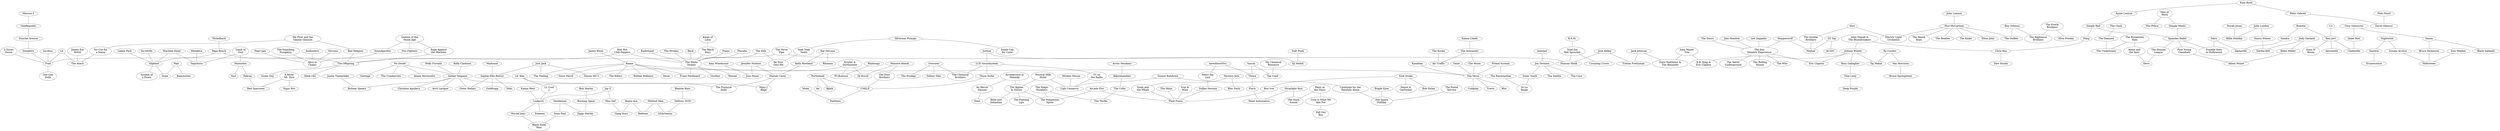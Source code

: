 strict graph "" {
	node [label="\N"];
	1000	 [fontsize=22,
		height=0.3611111111111111,
		label=Incubus,
		level=1,
		pos="-217.30,-13870.64",
		weight=1214650,
		width=1.0694444444444444];
	831	 [fontsize=22,
		height=0.3611111111111111,
		label=Fuel,
		level=1,
		pos="-1687.94,-11109.80",
		weight=373212,
		width=0.5972222222222222];
	1000 -- 831;
	1006	 [fontsize=22,
		height=0.3611111111111111,
		label=Interpol,
		level=5,
		pos="-2752.61,19178.07",
		weight=1087041,
		width=1.0138888888888888];
	1127	 [fontsize=22,
		height=0.3611111111111111,
		label="Joy Division",
		level=6,
		pos="-4414.80,18959.18",
		weight=764356,
		width=1.625];
	1006 -- 1127;
	1009	 [fontsize=22,
		height=0.3611111111111111,
		label="Iron &\nWine",
		level=4,
		pos="-26405.52,5430.67",
		weight=814278,
		width=1.7638888888888888];
	797	 [fontsize=22,
		height=0.3611111111111111,
		label="Fleet Foxes",
		level=5,
		pos="-27715.58,6251.80",
		weight=368486,
		width=1.5972222222222223];
	1009 -- 797;
	1011	 [fontsize=22,
		height=0.3611111111111111,
		label="Iron Maiden",
		level=3,
		pos="125508.96,109583.69",
		weight=836037,
		width=1.6111111111111112];
	949	 [fontsize=22,
		height=0.3611111111111111,
		label=Helloween,
		level=5,
		pos="123485.55,106554.15",
		weight=297463,
		width=1.4305555555555556];
	1011 -- 949;
	1018	 [fontsize=22,
		height=0.3611111111111111,
		label="Jack Johnson",
		level=7,
		pos="3916.43,-7881.23",
		weight=1099826,
		width=1.875];
	2362	 [fontsize=22,
		height=0.3611111111111111,
		label="Tristan Prettyman",
		level=5,
		pos="2843.25,-9650.86",
		weight=153970,
		width=2.4166666666666665];
	1018 -- 2362;
	549	 [fontsize=22,
		height=0.3611111111111111,
		label="Dave Matthews &\nTim Reynolds",
		level=7,
		pos="4404.64,-6568.25",
		weight=110409,
		width=4.513888888888889];
	1018 -- 549;
	1028	 [fontsize=22,
		height=0.3611111111111111,
		label="James Blunt",
		level=5,
		pos="-4939.77,2144.91",
		weight=873851,
		width=1.6805555555555556];
	1169	 [fontsize=22,
		height=0.3611111111111111,
		label=Keane,
		level=5,
		pos="-2724.52,1650.23",
		weight=1088831,
		width=0.8888888888888888];
	1028 -- 1169;
	1047	 [fontsize=22,
		height=0.3611111111111111,
		label="Jay-Z",
		level=7,
		pos="-11333.59,-18120.76",
		weight=638981,
		width=0.7638888888888888];
	1305	 [fontsize=22,
		height=0.3611111111111111,
		label=Ludacris,
		level=7,
		pos="-11405.37,-16340.01",
		weight=423907,
		width=1.1527777777777777];
	1047 -- 1305;
	1457	 [fontsize=22,
		height=0.3611111111111111,
		label="Mos Def",
		level=6,
		pos="-10481.42,-19780.80",
		weight=311431,
		width=1.1388888888888888];
	1047 -- 1457;
	1057	 [fontsize=22,
		height=0.3611111111111111,
		label="Jennifer Hudson",
		level=3,
		pos="-8202.15,-10145.21",
		weight=115919,
		width=2.2222222222222223];
	1125	 [fontsize=22,
		height=0.3611111111111111,
		label="Joss Stone",
		level=3,
		pos="-6435.57,-11486.02",
		weight=487412,
		width=1.5138888888888888];
	1057 -- 1125;
	1340	 [fontsize=22,
		height=0.3611111111111111,
		label="Mariah Carey",
		level=4,
		pos="-10967.78,-10083.40",
		weight=720333,
		width=1.8333333333333333];
	1057 -- 1340;
	107	 [fontsize=22,
		height=0.3611111111111111,
		label="Amy Winehouse",
		level=3,
		pos="-5760.17,-13110.05",
		weight=1006978,
		width=2.2222222222222223];
	107 -- 1125;
	1071	 [fontsize=22,
		height=0.3611111111111111,
		label="Jimi Hendrix",
		level=6,
		pos="13810.78,-9409.77",
		weight=1088057,
		width=1.6805555555555556];
	2166	 [fontsize=22,
		height=0.3611111111111111,
		label="The Jimi\nHendrix Experience",
		level=1,
		pos="12244.61,-7671.63",
		weight=495688,
		width=4.069444444444445];
	1071 -- 2166;
	1074	 [fontsize=22,
		height=0.3611111111111111,
		label="Jimmy Eat\nWorld",
		level=3,
		pos="2389.50,-6164.30",
		weight=936209,
		width=2.4722222222222223];
	2050	 [fontsize=22,
		height=0.3611111111111111,
		label="The Ataris",
		level=4,
		pos="2135.75,-4564.14",
		weight=402386,
		width=1.3888888888888888];
	1074 -- 2050;
	1089	 [fontsize=22,
		height=0.3611111111111111,
		label="John Mayall &\nThe Bluesbreakers",
		level=3,
		pos="10065.00,-1210.07",
		weight=118074,
		width=4.736111111111111];
	1104	 [fontsize=22,
		height=0.3611111111111111,
		label="Johnny Winter",
		level=3,
		pos="9031.02,-3070.75",
		weight=131056,
		width=1.9583333333333333];
	1089 -- 1104;
	455	 [fontsize=22,
		height=0.3611111111111111,
		label="Chris Rea",
		level=8,
		pos="12428.92,938.98",
		weight=230694,
		width=1.3611111111111112];
	1089 -- 455;
	1098	 [fontsize=22,
		height=0.3611111111111111,
		label="John Lennon",
		level=7,
		pos="9136.13,-18678.93",
		weight=850977,
		width=1.7638888888888888];
	1608	 [fontsize=22,
		height=0.3611111111111111,
		label="Paul McCartney",
		level=7,
		pos="10807.91,-17916.38",
		weight=490203,
		width=2.1805555555555554];
	1098 -- 1608;
	1102	 [fontsize=22,
		height=0.3611111111111111,
		label="John Mayer\nTrio",
		level=5,
		pos="5129.64,-4672.64",
		weight=101264,
		width=2.375];
	218	 [fontsize=22,
		height=0.3611111111111111,
		label="B.B. King &\nEric Clapton",
		level=3,
		pos="6690.09,-3519.07",
		weight=158894,
		width=3.486111111111111];
	1102 -- 218;
	1102 -- 549;
	1759	 [fontsize=22,
		height=0.3611111111111111,
		label="Rory Gallagher",
		level=8,
		pos="9887.39,-5669.66",
		weight=121587,
		width=2.0555555555555554];
	1104 -- 1759;
	2001	 [fontsize=22,
		height=0.3611111111111111,
		label="Taj Mahal",
		level=7,
		pos="7550.02,-5602.13",
		weight=110103,
		width=1.3472222222222223];
	1104 -- 2001;
	1104 -- 218;
	739	 [fontsize=22,
		height=0.3611111111111111,
		label="Eric Clapton",
		level=6,
		pos="11934.30,-4732.52",
		weight=989627,
		width=1.6666666666666667];
	1104 -- 739;
	1121	 [fontsize=22,
		height=0.3611111111111111,
		label="Josh Kelley",
		level=5,
		pos="2990.79,-10886.12",
		weight=144777,
		width=1.5694444444444444];
	1121 -- 2362;
	668	 [fontsize=22,
		height=0.3611111111111111,
		label="Duncan Sheik",
		level=8,
		pos="1814.62,-12642.28",
		weight=101168,
		width=1.9027777777777777];
	1121 -- 668;
	1905	 [fontsize=22,
		height=0.3611111111111111,
		label="Sonic Youth",
		level=6,
		pos="-4079.04,16734.01",
		weight=746676,
		width=1.6527777777777777];
	1127 -- 1905;
	2105	 [fontsize=22,
		height=0.3611111111111111,
		label="The Cure",
		level=6,
		pos="-6090.17,19407.44",
		weight=1344110,
		width=1.2777777777777777];
	1127 -- 2105;
	2247	 [fontsize=22,
		height=0.3611111111111111,
		label="The Smiths",
		level=6,
		pos="-4336.42,20685.23",
		weight=847939,
		width=1.5416666666666667];
	1127 -- 2247;
	1130	 [fontsize=22,
		height=0.3611111111111111,
		label="Judy Garland",
		level=6,
		pos="22544.31,-1042.14",
		weight=112930,
		width=1.8194444444444444];
	249	 [fontsize=22,
		height=0.3611111111111111,
		label="Bette Midler",
		level=4,
		pos="21555.85,321.70",
		weight=139097,
		width=1.625];
	1130 -- 249;
	677	 [fontsize=22,
		height=0.3611111111111111,
		label="Eartha Kitt",
		level=7,
		pos="23152.69,-2526.97",
		weight=130386,
		width=1.4305555555555556];
	1130 -- 677;
	1133	 [fontsize=22,
		height=0.3611111111111111,
		label="Julie London",
		level=5,
		pos="22894.18,-5914.48",
		weight=262229,
		width=1.7361111111111112];
	1492	 [fontsize=22,
		height=0.3611111111111111,
		label="Nancy Wilson",
		level=5,
		pos="23249.82,-4136.80",
		weight=148489,
		width=1.8611111111111112];
	1133 -- 1492;
	263	 [fontsize=22,
		height=0.3611111111111111,
		label="Billie Holiday",
		level=5,
		pos="22433.47,-7627.27",
		weight=521970,
		width=1.75];
	1133 -- 263;
	1140	 [fontsize=22,
		height=0.3611111111111111,
		label=Justice,
		level=7,
		pos="-13615.88,11382.21",
		weight=505719,
		width=0.9444444444444444];
	1237	 [fontsize=22,
		height=0.3611111111111111,
		label="LCD Soundsystem",
		level=1,
		pos="-12374.91,11378.37",
		weight=622881,
		width=2.5416666666666665];
	1140 -- 1237;
	632	 [fontsize=22,
		height=0.3611111111111111,
		label="DJ Mehdi",
		level=7,
		pos="-14172.45,13492.82",
		weight=114930,
		width=1.2916666666666667];
	1140 -- 632;
	1143	 [fontsize=22,
		height=0.3611111111111111,
		label="Justin Timberlake",
		level=1,
		pos="-16744.07,-4021.63",
		weight=972050,
		width=2.388888888888889];
	358	 [fontsize=22,
		height=0.3611111111111111,
		label="Britney Spears",
		level=5,
		pos="-15207.33,-4441.29",
		weight=1022718,
		width=2.0];
	1143 -- 358;
	1144	 [fontsize=22,
		height=0.3611111111111111,
		label="Just Jack",
		level=6,
		pos="-7409.31,-839.60",
		weight=182697,
		width=1.2777777777777777];
	1907	 [fontsize=22,
		height=0.3611111111111111,
		label="Sophie Ellis-Bextor",
		level=5,
		pos="-10717.58,-809.05",
		weight=310619,
		width=2.5833333333333335];
	1144 -- 1907;
	1948	 [fontsize=22,
		height=0.3611111111111111,
		label="Stereo MC's",
		level=6,
		pos="-8245.48,1062.17",
		weight=181042,
		width=1.6666666666666667];
	1144 -- 1948;
	2132	 [fontsize=22,
		height=0.3611111111111111,
		label="The Feeling",
		level=3,
		pos="-2516.40,-2269.57",
		weight=291405,
		width=1.6111111111111112];
	1144 -- 2132;
	1146	 [fontsize=22,
		height=0.3611111111111111,
		label="Kaiser Chiefs",
		level=5,
		pos="-1092.25,12370.30",
		weight=1069671,
		width=1.8194444444444444];
	2052	 [fontsize=22,
		height=0.3611111111111111,
		label="The Automatic",
		level=3,
		pos="73.56,11543.39",
		weight=247640,
		width=1.9722222222222223];
	1146 -- 2052;
	1151	 [fontsize=22,
		height=0.3611111111111111,
		label="Kanye West",
		level=3,
		pos="-12434.45,-14143.95",
		weight=1023445,
		width=1.6527777777777777];
	1151 -- 1305;
	1153	 [fontsize=22,
		height=0.3611111111111111,
		label=Kasabian,
		level=5,
		pos="-4743.03,5656.47",
		weight=813145,
		width=1.2777777777777777];
	2281	 [fontsize=22,
		height=0.3611111111111111,
		label="The Verve",
		level=7,
		pos="-2115.06,6916.31",
		weight=923596,
		width=1.4027777777777777];
	1153 -- 2281;
	1157	 [fontsize=22,
		height=0.3611111111111111,
		label="Kat DeLuna",
		level=5,
		pos="-15555.42,-10717.01",
		weight=121602,
		width=1.6111111111111112];
	1175	 [fontsize=22,
		height=0.3611111111111111,
		label="Kelly Rowland",
		level=4,
		pos="-13658.25,-10614.46",
		weight=244804,
		width=1.9305555555555556];
	1157 -- 1175;
	1730	 [fontsize=22,
		height=0.3611111111111111,
		label=Rihanna,
		level=7,
		pos="-16798.84,-10445.01",
		weight=990964,
		width=1.1388888888888888];
	1157 -- 1730;
	1158	 [fontsize=22,
		height=0.3611111111111111,
		label="Kate Bush",
		level=3,
		pos="16106.88,-1688.69",
		weight=491069,
		width=1.4166666666666667];
	132	 [fontsize=22,
		height=0.3611111111111111,
		label="Annie Lennox",
		level=3,
		pos="16058.77,521.20",
		weight=363635,
		width=1.875];
	1158 -- 132;
	1630	 [fontsize=22,
		height=0.3611111111111111,
		label="Peter Gabriel",
		level=5,
		pos="16730.06,-3282.95",
		weight=552607,
		width=1.8055555555555556];
	1158 -- 1630;
	1474	 [fontsize=22,
		height=0.3611111111111111,
		label=Muse,
		level=2,
		pos="-3662.73,3579.56",
		weight=1629255,
		width=0.75];
	1169 -- 1474;
	1737	 [fontsize=22,
		height=0.3611111111111111,
		label="Robbie Williams",
		level=4,
		pos="-5079.36,248.83",
		weight=862188,
		width=2.1944444444444446];
	1169 -- 1737;
	1891	 [fontsize=22,
		height=0.3611111111111111,
		label="Snow Patrol",
		level=3,
		pos="-4088.29,69.68",
		weight=1324962,
		width=1.6527777777777777];
	1169 -- 1891;
	1169 -- 2132;
	2169	 [fontsize=22,
		height=0.3611111111111111,
		label="The Killers",
		level=5,
		pos="-4841.50,2971.11",
		weight=1820368,
		width=1.4444444444444444];
	1169 -- 2169;
	1169 -- 2281;
	821	 [fontsize=22,
		height=0.3611111111111111,
		label="Franz Ferdinand",
		level=5,
		pos="-460.28,2228.92",
		weight=1483084,
		width=2.236111111111111];
	1169 -- 821;
	1173	 [fontsize=22,
		height=0.3611111111111111,
		label="Kelly Clarkson",
		level=5,
		pos="-14732.61,-6152.35",
		weight=841862,
		width=1.9583333333333333];
	164	 [fontsize=22,
		height=0.3611111111111111,
		label="Ashlee Simpson",
		level=4,
		pos="-12443.65,-4982.87",
		weight=469115,
		width=2.2083333333333335];
	1173 -- 164;
	1175 -- 1340;
	1194	 [fontsize=22,
		height=0.3611111111111111,
		label="Kings of\nLeon",
		level=3,
		pos="565.70,-277.36",
		weight=948535,
		width=2.0416666666666665];
	2068	 [fontsize=22,
		height=0.3611111111111111,
		label="The Black\nKeys",
		level=7,
		pos="1303.25,997.33",
		weight=312496,
		width=2.2916666666666665];
	1194 -- 2068;
	1201	 [fontsize=22,
		height=0.3611111111111111,
		label="Ko\:042fn",
		level=3,
		pos="9634.29,13495.98",
		weight=918247,
		width=1.3055555555555556];
	1878	 [fontsize=22,
		height=0.3611111111111111,
		label=Slipknot,
		level=6,
		pos="8066.17,13651.04",
		weight=739871,
		width=1.0833333333333333];
	1201 -- 1878;
	1208	 [fontsize=22,
		height=0.3611111111111111,
		label="Kruder &\nDorfmeister",
		level=7,
		pos="-9401.94,2957.77",
		weight=357924,
		width=3.0416666666666665];
	1208 -- 1948;
	631	 [fontsize=22,
		height=0.3611111111111111,
		label="DJ Krush",
		level=5,
		pos="-10963.93,4137.58",
		weight=297590,
		width=1.25];
	1208 -- 631;
	774	 [fontsize=22,
		height=0.3611111111111111,
		label="FC/Kahuna",
		level=3,
		pos="-8254.92,4183.72",
		weight=113815,
		width=1.5416666666666667];
	1208 -- 774;
	1226	 [fontsize=22,
		height=0.3611111111111111,
		label="Lamb of\nGod",
		level=4,
		pos="3788.13,19330.54",
		weight=310308,
		width=1.9305555555555556];
	1361	 [fontsize=22,
		height=0.3611111111111111,
		label=Mastodon,
		level=7,
		pos="4519.05,21104.43",
		weight=241190,
		width=1.3472222222222223];
	1226 -- 1361;
	1826	 [fontsize=22,
		height=0.3611111111111111,
		label=Sepultura,
		level=5,
		pos="3877.87,17208.69",
		weight=376107,
		width=1.3055555555555556];
	1226 -- 1826;
	2088	 [fontsize=22,
		height=0.3611111111111111,
		label="The Chemical\nBrothers",
		level=5,
		pos="-11400.55,13740.62",
		weight=1033623,
		width=3.2916666666666665];
	1237 -- 2088;
	2309	 [fontsize=22,
		height=0.3611111111111111,
		label="Thom Yorke",
		level=5,
		pos="-10870.31,9654.26",
		weight=371639,
		width=1.6666666666666667];
	1237 -- 2309;
	2369	 [fontsize=22,
		height=0.3611111111111111,
		label="TV on\nthe Radio",
		level=1,
		pos="-15223.73,8617.93",
		weight=590113,
		width=2.375];
	1237 -- 2369;
	1241	 [fontsize=22,
		height=0.3611111111111111,
		label="Led Zeppelin",
		level=3,
		pos="11443.12,-11040.38",
		weight=1267330,
		width=1.7638888888888888];
	1241 -- 2166;
	1259	 [fontsize=22,
		height=0.3611111111111111,
		label="Lil' Kim",
		level=8,
		pos="-9368.75,-13319.86",
		weight=127069,
		width=0.9722222222222222];
	1281	 [fontsize=22,
		height=0.3611111111111111,
		label="LL Cool\nJ",
		level=7,
		pos="-10113.09,-14612.25",
		weight=229660,
		width=1.4583333333333333];
	1259 -- 1281;
	1357	 [fontsize=22,
		height=0.3611111111111111,
		label="Mary J.\nBlige",
		level=2,
		pos="-9916.26,-11941.79",
		weight=397642,
		width=1.9305555555555556];
	1259 -- 1357;
	1266	 [fontsize=22,
		height=0.3611111111111111,
		label="Linkin Park",
		level=2,
		pos="8806.71,12334.38",
		weight=1361417,
		width=1.5138888888888888];
	1266 -- 1878;
	1274	 [fontsize=22,
		height=0.3611111111111111,
		label=Lit,
		level=2,
		pos="282.70,-7322.67",
		weight=192681,
		width=0.3194444444444444];
	1274 -- 2050;
	1274 -- 831;
	1281 -- 1305;
	2464	 [fontsize=22,
		height=0.3611111111111111,
		label="Wyclef Jean",
		level=3,
		pos="-14053.78,-15825.59",
		weight=255232,
		width=1.6666666666666667];
	1305 -- 2464;
	721	 [fontsize=22,
		height=0.3611111111111111,
		label=Eminem,
		level=2,
		pos="-9967.26,-16470.88",
		weight=956558,
		width=1.125];
	1305 -- 721;
	1315	 [fontsize=22,
		height=0.3611111111111111,
		label="Machine Head",
		level=5,
		pos="5571.41,15560.39",
		weight=314244,
		width=1.9722222222222223];
	1315 -- 1826;
	1315 -- 1878;
	1858	 [fontsize=22,
		height=0.3611111111111111,
		label="Simply Red",
		level=5,
		pos="15904.27,2572.59",
		weight=330517,
		width=1.5555555555555556];
	132 -- 1858;
	1322	 [fontsize=22,
		height=0.3611111111111111,
		label=Madonna,
		level=3,
		pos="-12807.30,640.91",
		weight=1223315,
		width=1.2777777777777777];
	1322 -- 1907;
	1340 -- 1357;
	2221	 [fontsize=22,
		height=0.3611111111111111,
		label="The Pussycat\nDolls",
		level=5,
		pos="-11665.00,-8161.29",
		weight=538598,
		width=2.7916666666666665];
	1340 -- 2221;
	1349	 [fontsize=22,
		height=0.3611111111111111,
		label="Maroon 5",
		level=8,
		pos="874.26,-18515.16",
		weight=1083002,
		width=1.2916666666666667];
	1567	 [fontsize=22,
		height=0.3611111111111111,
		label=OneRepublic,
		level=6,
		pos="-350.96,-18195.90",
		weight=293660,
		width=1.7638888888888888];
	1349 -- 1567;
	1359	 [fontsize=22,
		height=0.3611111111111111,
		label="Massive Attack",
		level=3,
		pos="-11172.02,5867.03",
		weight=1156891,
		width=2.0555555555555554];
	2123	 [fontsize=22,
		height=0.3611111111111111,
		label="The Dust\nBrothers",
		level=5,
		pos="-9901.84,7411.39",
		weight=141869,
		width=2.6527777777777777];
	1359 -- 2123;
	1359 -- 631;
	1360	 [fontsize=22,
		height=0.3611111111111111,
		label="Masta Ace",
		level=8,
		pos="-7736.55,-20978.28",
		weight=112153,
		width=1.4444444444444444];
	1709	 [fontsize=22,
		height=0.3611111111111111,
		label=Redman,
		level=7,
		pos="-5410.15,-20597.08",
		weight=131327,
		width=1.1527777777777777];
	1360 -- 1709;
	850	 [fontsize=22,
		height=0.3611111111111111,
		label="Gang Starr",
		level=5,
		pos="-8800.42,-20809.01",
		weight=267576,
		width=1.5];
	1360 -- 850;
	1621	 [fontsize=22,
		height=0.3611111111111111,
		label=Pelican,
		level=8,
		pos="6344.44,21418.87",
		weight=109132,
		width=1.0];
	1361 -- 1621;
	2344	 [fontsize=22,
		height=0.3611111111111111,
		label=Tool,
		level=5,
		pos="3316.28,22076.73",
		weight=814482,
		width=0.5972222222222222];
	1361 -- 2344;
	1383	 [fontsize=22,
		height=0.3611111111111111,
		label="Me First and the\nGimme Gimmes",
		level=6,
		pos="7175.00,-198.91",
		weight=228395,
		width=4.666666666666667];
	1545	 [fontsize=22,
		height=0.3611111111111111,
		label="No Use for\na Name",
		level=4,
		pos="5120.46,-2229.72",
		weight=207931,
		width=2.7916666666666665];
	1383 -- 1545;
	204	 [fontsize=22,
		height=0.3611111111111111,
		label="Bad Religion",
		level=3,
		pos="7986.96,1895.67",
		weight=499017,
		width=1.7361111111111112];
	1383 -- 204;
	1389	 [fontsize=22,
		height=0.3611111111111111,
		label="Men at\nWork",
		level=7,
		pos="12297.01,5312.86",
		weight=251687,
		width=1.9027777777777777];
	1856	 [fontsize=22,
		height=0.3611111111111111,
		label="Simple Minds",
		level=2,
		pos="13831.67,5023.14",
		weight=378332,
		width=1.8333333333333333];
	1389 -- 1856;
	2212	 [fontsize=22,
		height=0.3611111111111111,
		label="The Police",
		level=7,
		pos="11318.36,6080.70",
		weight=957227,
		width=1.4444444444444444];
	1389 -- 2212;
	1396	 [fontsize=22,
		height=0.3611111111111111,
		label=Metallica,
		level=3,
		pos="2196.49,17246.22",
		weight=1334527,
		width=1.2083333333333333];
	1396 -- 1826;
	1398	 [fontsize=22,
		height=0.3611111111111111,
		label="Method Man",
		level=7,
		pos="-4411.83,-21301.00",
		weight=193357,
		width=1.6944444444444444];
	1398 -- 1709;
	923	 [fontsize=22,
		height=0.3611111111111111,
		label="GZA/Genius",
		level=7,
		pos="-2859.56,-22590.66",
		weight=139601,
		width=1.6805555555555556];
	1398 -- 923;
	1402	 [fontsize=22,
		height=0.3611111111111111,
		label=mewithoutYou,
		level=6,
		pos="-27821.64,-22.83",
		weight=132963,
		width=1.9305555555555556];
	1619	 [fontsize=22,
		height=0.3611111111111111,
		label="Pedro the\nLion",
		level=8,
		pos="-28737.45,1619.22",
		weight=240022,
		width=2.1527777777777777];
	1402 -- 1619;
	2314	 [fontsize=22,
		height=0.3611111111111111,
		label=Thrice,
		level=4,
		pos="-26630.99,-2003.28",
		weight=387528,
		width=0.8472222222222222];
	1402 -- 2314;
	1440	 [fontsize=22,
		height=0.3611111111111111,
		label=Moby,
		level=3,
		pos="-6023.94,10301.63",
		weight=1277865,
		width=0.75];
	767	 [fontsize=22,
		height=0.3611111111111111,
		label=Faithless,
		level=5,
		pos="-7127.86,9537.60",
		weight=732138,
		width=1.2222222222222223];
	1440 -- 767;
	1443	 [fontsize=22,
		height=0.3611111111111111,
		label="Modest Mouse",
		level=5,
		pos="-19112.15,10130.18",
		weight=1082498,
		width=2.0];
	2377	 [fontsize=22,
		height=0.3611111111111111,
		label="Ugly Casanova",
		level=7,
		pos="-16453.02,9158.14",
		weight=124169,
		width=2.0694444444444446];
	1443 -- 2377;
	1457 -- 850;
	148	 [fontsize=22,
		height=0.3611111111111111,
		label="Arcade Fire",
		level=5,
		pos="-24975.21,6588.80",
		weight=483352,
		width=1.5833333333333333];
	2213	 [fontsize=22,
		height=0.3611111111111111,
		label="The Polyphonic\nSpree",
		level=5,
		pos="-22709.81,5044.62",
		weight=223443,
		width=3.1805555555555554];
	148 -- 2213;
	148 -- 797;
	1484	 [fontsize=22,
		height=0.3611111111111111,
		label="My Chemical\nRomance",
		level=2,
		pos="-20613.12,-5246.79",
		weight=928094,
		width=3.3333333333333335];
	2277	 [fontsize=22,
		height=0.3611111111111111,
		label="The Used",
		level=2,
		pos="-22325.35,-3902.75",
		weight=533923,
		width=1.3194444444444444];
	1484 -- 2277;
	1488	 [fontsize=22,
		height=0.3611111111111111,
		label="Mystery Jets",
		level=3,
		pos="-31985.19,8774.00",
		weight=224026,
		width=1.7083333333333333];
	1537	 [fontsize=22,
		height=0.3611111111111111,
		label="Noah and\nthe Whale",
		level=6,
		pos="-30446.27,7754.12",
		weight=108674,
		width=2.9583333333333335];
	1488 -- 1537;
	293	 [fontsize=22,
		height=0.3611111111111111,
		label="Bloc Party",
		level=5,
		pos="-33252.80,9705.21",
		weight=1280409,
		width=1.3888888888888888];
	1488 -- 293;
	1492 -- 677;
	150	 [fontsize=22,
		height=0.3611111111111111,
		label="Architecture in\nHelsinki",
		level=5,
		pos="-21158.30,7622.41",
		weight=512380,
		width=3.2777777777777777];
	186	 [fontsize=22,
		height=0.3611111111111111,
		label="Au Revoir\nSimone",
		level=5,
		pos="-22013.83,9426.31",
		weight=192139,
		width=2.638888888888889];
	150 -- 186;
	2048	 [fontsize=22,
		height=0.3611111111111111,
		label="The Apples\nin Stereo",
		level=5,
		pos="-19683.81,5594.30",
		weight=225617,
		width=3.0277777777777777];
	150 -- 2048;
	1508	 [fontsize=22,
		height=0.3611111111111111,
		label="Nelly Furtado",
		level=3,
		pos="-13575.33,-3310.69",
		weight=1092709,
		width=1.8194444444444444];
	1508 -- 164;
	1512	 [fontsize=22,
		height=0.3611111111111111,
		label="Neutral Milk\nHotel",
		level=5,
		pos="-17940.23,7438.35",
		weight=548340,
		width=2.5833333333333335];
	1512 -- 2048;
	1512 -- 2377;
	152	 [fontsize=22,
		height=0.3611111111111111,
		label="Arctic Monkeys",
		level=3,
		pos="-18369.92,-1664.83",
		weight=1120718,
		width=2.0694444444444446];
	197	 [fontsize=22,
		height=0.3611111111111111,
		label=Babyshambles,
		level=5,
		pos="-18960.23,-412.86",
		weight=499914,
		width=2.0];
	152 -- 197;
	1523	 [fontsize=22,
		height=0.3611111111111111,
		label="Nick Drake",
		level=4,
		pos="-26561.41,11611.83",
		weight=657487,
		width=1.5];
	1855	 [fontsize=22,
		height=0.3611111111111111,
		label="Simon &\nGarfunkel",
		level=7,
		pos="-25180.99,12223.24",
		weight=945402,
		width=2.736111111111111];
	1523 -- 1855;
	312	 [fontsize=22,
		height=0.3611111111111111,
		label="Bob Dylan",
		level=7,
		pos="-26863.71,13074.42",
		weight=1228317,
		width=1.4166666666666667];
	1523 -- 312;
	320	 [fontsize=22,
		height=0.3611111111111111,
		label="Bon Iver",
		level=4,
		pos="-27385.22,9255.05",
		weight=202669,
		width=1.1388888888888888];
	1523 -- 320;
	1524	 [fontsize=22,
		height=0.3611111111111111,
		label=Nickelback,
		level=2,
		pos="9585.07,9649.78",
		weight=968277,
		width=1.4722222222222223];
	1591	 [fontsize=22,
		height=0.3611111111111111,
		label="Papa Roach",
		level=2,
		pos="7711.26,10420.42",
		weight=780535,
		width=1.6805555555555556];
	1524 -- 1591;
	1529	 [fontsize=22,
		height=0.3611111111111111,
		label=Nightwish,
		level=3,
		pos="104686.26,92236.24",
		weight=674973,
		width=1.3194444444444444];
	1902	 [fontsize=22,
		height=0.3611111111111111,
		label="Sonata Arctica",
		level=5,
		pos="114374.30,99678.01",
		weight=349647,
		width=1.9861111111111112];
	1529 -- 1902;
	2465	 [fontsize=22,
		height=0.3611111111111111,
		label=Xandria,
		level=3,
		pos="90657.68,81337.80",
		weight=146459,
		width=1.0555555555555556];
	1529 -- 2465;
	1535	 [fontsize=22,
		height=0.3611111111111111,
		label=Nirvana,
		level=4,
		pos="-2131.42,-6431.61",
		weight=1686815,
		width=1.0555555555555556];
	74	 [fontsize=22,
		height=0.3611111111111111,
		label="Alice in\nChains",
		level=4,
		pos="-2064.52,-4184.47",
		weight=629040,
		width=2.1944444444444446];
	1535 -- 74;
	1537 -- 797;
	1538	 [fontsize=22,
		height=0.3611111111111111,
		label="No Doubt",
		level=2,
		pos="-8775.52,-5223.23",
		weight=910959,
		width=1.2916666666666667];
	1538 -- 164;
	2101	 [fontsize=22,
		height=0.3611111111111111,
		label="The Cranberries",
		level=1,
		pos="-7717.69,-7226.54",
		weight=1000991,
		width=2.2083333333333335];
	1538 -- 2101;
	58	 [fontsize=22,
		height=0.3611111111111111,
		label="Alanis Morissette",
		level=2,
		pos="-7201.24,-3767.58",
		weight=881375,
		width=2.3333333333333335];
	1538 -- 58;
	851	 [fontsize=22,
		height=0.3611111111111111,
		label=Garbage,
		level=3,
		pos="-6760.50,-5640.78",
		weight=824282,
		width=1.1944444444444444];
	1538 -- 851;
	1541	 [fontsize=22,
		height=0.3611111111111111,
		label="Norah Jones",
		level=7,
		pos="21851.31,-8781.36",
		weight=904642,
		width=1.7361111111111112];
	1541 -- 263;
	1545 -- 2050;
	1551	 [fontsize=22,
		height=0.3611111111111111,
		label=Oasis,
		level=5,
		pos="-3784.85,5620.58",
		weight=1593442,
		width=0.7777777777777778];
	1551 -- 2281;
	1983	 [fontsize=22,
		height=0.3611111111111111,
		label="Sunrise Avenue",
		level=8,
		pos="-1916.55,-17291.37",
		weight=181985,
		width=2.1527777777777777];
	1567 -- 1983;
	1578	 [fontsize=22,
		height=0.3611111111111111,
		label=Overseer,
		level=5,
		pos="-10888.69,16010.27",
		weight=145569,
		width=1.25];
	1578 -- 2088;
	2219	 [fontsize=22,
		height=0.3611111111111111,
		label="The Prodigy",
		level=5,
		pos="-9522.85,16814.57",
		weight=929174,
		width=1.6527777777777777];
	1578 -- 2219;
	771	 [fontsize=22,
		height=0.3611111111111111,
		label="Fatboy Slim",
		level=5,
		pos="-11583.34,17490.73",
		weight=864764,
		width=1.6111111111111112];
	1578 -- 771;
	1580	 [fontsize=22,
		height=0.3611111111111111,
		label="Ozzy Osbourne",
		level=3,
		pos="110867.51,91027.49",
		weight=616696,
		width=2.125];
	1683	 [fontsize=22,
		height=0.3611111111111111,
		label="Quiet Riot",
		level=3,
		pos="87977.77,70582.52",
		weight=134496,
		width=1.3611111111111112];
	1580 -- 1683;
	1801	 [fontsize=22,
		height=0.3611111111111111,
		label=Saxon,
		level=3,
		pos="128394.77,107029.16",
		weight=173883,
		width=0.8611111111111112];
	1580 -- 1801;
	1584	 [fontsize=22,
		height=0.3611111111111111,
		label=Pain,
		level=8,
		pos="11676.68,15908.56",
		weight=155990,
		width=0.6111111111111112];
	1691	 [fontsize=22,
		height=0.3611111111111111,
		label=Rammstein,
		level=8,
		pos="12906.76,15965.36",
		weight=877473,
		width=1.5416666666666667];
	1584 -- 1691;
	651	 [fontsize=22,
		height=0.3611111111111111,
		label=Dope,
		level=3,
		pos="10049.23,15428.71",
		weight=242776,
		width=0.7361111111111112];
	1584 -- 651;
	1588	 [fontsize=22,
		height=0.3611111111111111,
		label="Panic at\nthe Disco",
		level=4,
		pos="-22085.43,-10358.35",
		weight=253447,
		width=2.638888888888889];
	2161	 [fontsize=22,
		height=0.3611111111111111,
		label="The Hush\nSound",
		level=6,
		pos="-23476.12,-9115.72",
		weight=139773,
		width=2.4583333333333335];
	1588 -- 2161;
	521	 [fontsize=22,
		height=0.3611111111111111,
		label="Cute Is What We\nAim For",
		level=4,
		pos="-21118.23,-12204.83",
		weight=202105,
		width=3.638888888888889];
	1588 -- 521;
	1591 -- 1878;
	2201	 [fontsize=22,
		height=0.3611111111111111,
		label="The Offspring",
		level=3,
		pos="6740.60,5106.67",
		weight=1081707,
		width=1.8472222222222223];
	1591 -- 2201;
	2057	 [fontsize=22,
		height=0.3611111111111111,
		label="The Beach\nBoys",
		level=7,
		pos="11661.90,-16333.09",
		weight=902412,
		width=2.4166666666666665];
	1608 -- 2057;
	2058	 [fontsize=22,
		height=0.3611111111111111,
		label="The Beatles",
		level=8,
		pos="10255.05,-16411.45",
		weight=1711020,
		width=1.625];
	1608 -- 2058;
	2155	 [fontsize=22,
		height=0.3611111111111111,
		label="The Hollies",
		level=7,
		pos="9601.33,-20607.66",
		weight=298630,
		width=1.5277777777777777];
	1608 -- 2155;
	2171	 [fontsize=22,
		height=0.3611111111111111,
		label="The Kinks",
		level=7,
		pos="9137.07,-17262.29",
		weight=815953,
		width=1.3611111111111112];
	1608 -- 2171;
	697	 [fontsize=22,
		height=0.3611111111111111,
		label="Electric Light\nOrchestra",
		level=6,
		pos="13573.66,-16949.40",
		weight=517725,
		width=3.3472222222222223];
	1608 -- 697;
	710	 [fontsize=22,
		height=0.3611111111111111,
		label="Elton John",
		level=6,
		pos="12718.92,-19764.83",
		weight=946440,
		width=1.4444444444444444];
	1608 -- 710;
	1618	 [fontsize=22,
		height=0.3611111111111111,
		label="Pearl Jam",
		level=4,
		pos="-3546.39,-5531.18",
		weight=1059832,
		width=1.375];
	1618 -- 74;
	1976	 [fontsize=22,
		height=0.3611111111111111,
		label="Sufjan Stevens",
		level=5,
		pos="-29208.00,3568.45",
		weight=772295,
		width=2.0555555555555554];
	1619 -- 1976;
	1711	 [fontsize=22,
		height=0.3611111111111111,
		label="Red Sparowes",
		level=2,
		pos="7932.50,21303.18",
		weight=125058,
		width=2.0];
	1621 -- 1711;
	555	 [fontsize=22,
		height=0.3611111111111111,
		label="David Gilmour",
		level=8,
		pos="17527.56,-4496.41",
		weight=223557,
		width=1.9305555555555556];
	1630 -- 555;
	191	 [fontsize=22,
		height=0.3611111111111111,
		label="Avril Lavigne",
		level=4,
		pos="-10509.84,-6507.55",
		weight=1025037,
		width=1.75];
	164 -- 191;
	164 -- 2221;
	164 -- 358;
	456	 [fontsize=22,
		height=0.3611111111111111,
		label="Christina Aguilera",
		level=5,
		pos="-13630.43,-7296.00",
		weight=947487,
		width=2.4166666666666665];
	164 -- 456;
	921	 [fontsize=22,
		height=0.3611111111111111,
		label="Gwen Stefani",
		level=5,
		pos="-11227.70,-2936.52",
		weight=827112,
		width=1.8333333333333333];
	164 -- 921;
	1643	 [fontsize=22,
		height=0.3611111111111111,
		label="Pink Floyd",
		level=8,
		pos="18265.04,-5492.62",
		weight=1362391,
		width=1.4305555555555556];
	1643 -- 555;
	1646	 [fontsize=22,
		height=0.3611111111111111,
		label=Pixies,
		level=5,
		pos="2378.97,2193.38",
		weight=962774,
		width=0.8194444444444444];
	2291	 [fontsize=22,
		height=0.3611111111111111,
		label="The White\nStripes",
		level=6,
		pos="1871.31,3760.01",
		weight=1242635,
		width=2.5972222222222223];
	1646 -- 2291;
	1648	 [fontsize=22,
		height=0.3611111111111111,
		label=Placebo,
		level=2,
		pos="-197.66,3463.68",
		weight=1310676,
		width=1.1111111111111112];
	1648 -- 2291;
	1657	 [fontsize=22,
		height=0.3611111111111111,
		label=Portishead,
		level=3,
		pos="-8030.95,12017.22",
		weight=1005250,
		width=1.4583333333333333];
	2386	 [fontsize=22,
		height=0.3611111111111111,
		label=UNKLE,
		level=5,
		pos="-9013.12,9549.10",
		weight=490687,
		width=1.0138888888888888];
	1657 -- 2386;
	273	 [fontsize=22,
		height=0.3611111111111111,
		label=Björk,
		level=6,
		pos="-8256.24,13518.84",
		weight=1069174,
		width=0.6944444444444444];
	1657 -- 273;
	53	 [fontsize=22,
		height=0.3611111111111111,
		label=Air,
		level=3,
		pos="-6564.61,13230.48",
		weight=1134369,
		width=0.375];
	1657 -- 53;
	1662	 [fontsize=22,
		height=0.3611111111111111,
		label="Primal Scream",
		level=7,
		pos="-2804.90,10469.77",
		weight=428628,
		width=2.0];
	2230	 [fontsize=22,
		height=0.3611111111111111,
		label="The Raveonettes",
		level=7,
		pos="-3547.82,12643.61",
		weight=225545,
		width=2.3333333333333335];
	1662 -- 2230;
	1662 -- 2281;
	168	 [fontsize=22,
		height=0.3611111111111111,
		label="A Silver\nMt. Zion",
		level=2,
		pos="10431.34,20436.71",
		weight=182872,
		width=2.4166666666666665];
	168 -- 1711;
	1849	 [fontsize=22,
		height=0.3611111111111111,
		label="Sigur Rós",
		level=5,
		pos="11853.51,20269.41",
		weight=941380,
		width=1.3472222222222223];
	168 -- 1849;
	1681	 [fontsize=22,
		height=0.3611111111111111,
		label="Queens of the\nStone Age",
		level=8,
		pos="3141.35,-305.72",
		weight=999056,
		width=3.5972222222222223];
	1689	 [fontsize=22,
		height=0.3611111111111111,
		label="Rage Against\nthe Machine",
		level=5,
		pos="5387.93,1922.80",
		weight=1145249,
		width=3.75];
	1681 -- 1689;
	1914	 [fontsize=22,
		height=0.3611111111111111,
		label=Soundgarden,
		level=4,
		pos="1632.52,-2088.98",
		weight=650323,
		width=1.8333333333333333];
	1681 -- 1914;
	808	 [fontsize=22,
		height=0.3611111111111111,
		label="Foo Fighters",
		level=2,
		pos="5789.29,-237.97",
		weight=1524991,
		width=1.7083333333333333];
	1681 -- 808;
	463	 [fontsize=22,
		height=0.3611111111111111,
		label=Cinderella,
		level=7,
		pos="77350.40,61182.70",
		weight=154819,
		width=1.375];
	1683 -- 463;
	1686	 [fontsize=22,
		height=0.3611111111111111,
		label=Radiohead,
		level=1,
		pos="2004.17,6536.15",
		weight=2082607,
		width=1.4722222222222223];
	1686 -- 2291;
	1689 -- 2201;
	17	 [fontsize=22,
		height=0.3611111111111111,
		label="3 Doors\nDown",
		level=1,
		pos="-1818.94,-14204.25",
		weight=949527,
		width=2.111111111111111];
	17 -- 831;
	1705	 [fontsize=22,
		height=0.3611111111111111,
		label=Röyksopp,
		level=3,
		pos="-7455.97,5391.38",
		weight=846313,
		width=1.3611111111111112];
	1705 -- 774;
	1707	 [fontsize=22,
		height=0.3611111111111111,
		label="Red Hot\nChili Peppers",
		level=6,
		pos="4792.68,5305.65",
		weight=1850896,
		width=3.1944444444444446];
	1707 -- 2201;
	1707 -- 2291;
	1716	 [fontsize=22,
		height=0.3611111111111111,
		label="R.E.M.",
		level=1,
		pos="5753.21,-14193.49",
		weight=1314084,
		width=0.9305555555555556];
	2331	 [fontsize=22,
		height=0.3611111111111111,
		label="Toad the\nWet Sprocket",
		level=1,
		pos="3206.94,-14048.48",
		weight=155873,
		width=3.2916666666666665];
	1716 -- 2331;
	2302	 [fontsize=22,
		height=0.3611111111111111,
		label="Thin Lizzy",
		level=7,
		pos="9073.75,-6220.08",
		weight=356257,
		width=1.375];
	1759 -- 2302;
	1763	 [fontsize=22,
		height=0.3611111111111111,
		label=Roxette,
		level=2,
		pos="51890.83,37152.19",
		weight=461144,
		width=1.0555555555555556];
	1787	 [fontsize=22,
		height=0.3611111111111111,
		label=Sandra,
		level=4,
		pos="42280.68,28100.16",
		weight=120151,
		width=0.9861111111111112];
	1763 -- 1787;
	321	 [fontsize=22,
		height=0.3611111111111111,
		label="Bon Jovi",
		level=3,
		pos="67130.32,51319.42",
		weight=858344,
		width=1.1666666666666667];
	1763 -- 321;
	1766	 [fontsize=22,
		height=0.3611111111111111,
		label="Roy Orbison",
		level=7,
		pos="7960.59,-21643.81",
		weight=348960,
		width=1.6944444444444444];
	1766 -- 2155;
	2234	 [fontsize=22,
		height=0.3611111111111111,
		label="The Righteous\nBrothers",
		level=7,
		pos="6255.34,-22282.09",
		weight=160867,
		width=3.4027777777777777];
	1766 -- 2234;
	1774	 [fontsize=22,
		height=0.3611111111111111,
		label="Ry Cooder",
		level=7,
		pos="6649.51,-7795.19",
		weight=143658,
		width=1.4583333333333333];
	1774 -- 2001;
	2402	 [fontsize=22,
		height=0.3611111111111111,
		label="Van Morrison",
		level=7,
		pos="6668.21,-9773.19",
		weight=650090,
		width=1.8194444444444444];
	1774 -- 2402;
	88	 [fontsize=22,
		height=0.3611111111111111,
		label=Alphaville,
		level=3,
		pos="34659.91,20749.03",
		weight=291200,
		width=1.3055555555555556];
	1787 -- 88;
	1789	 [fontsize=22,
		height=0.3611111111111111,
		label=Saosin,
		level=3,
		pos="-24340.76,-2628.27",
		weight=286090,
		width=0.9305555555555556];
	1789 -- 2277;
	1789 -- 2314;
	281	 [fontsize=22,
		height=0.3611111111111111,
		label="Black Sabbath",
		level=3,
		pos="138825.78,116137.16",
		weight=875812,
		width=1.9722222222222223];
	1801 -- 281;
	362	 [fontsize=22,
		height=0.3611111111111111,
		label="Bruce Dickinson",
		level=7,
		pos="127075.79,108062.01",
		weight=186862,
		width=2.2083333333333335];
	1801 -- 362;
	182	 [fontsize=22,
		height=0.3611111111111111,
		label=Audioslave,
		level=2,
		pos="-229.33,-5144.88",
		weight=948102,
		width=1.5];
	182 -- 74;
	1853	 [fontsize=22,
		height=0.3611111111111111,
		label="Silversun Pickups",
		level=5,
		pos="3660.55,11641.55",
		weight=197960,
		width=2.4166666666666665];
	2474	 [fontsize=22,
		height=0.3611111111111111,
		label="Yeah Yeah\nYeahs",
		level=5,
		pos="4233.48,10239.64",
		weight=991497,
		width=2.638888888888889];
	1853 -- 2474;
	567	 [fontsize=22,
		height=0.3611111111111111,
		label="Death Cab\nfor Cutie",
		level=5,
		pos="3403.73,13099.36",
		weight=1315656,
		width=2.875];
	1853 -- 567;
	1916	 [fontsize=22,
		height=0.3611111111111111,
		label="Spandau Ballet",
		level=2,
		pos="17605.54,5075.14",
		weight=200569,
		width=2.0694444444444446];
	1856 -- 1916;
	1858 -- 1916;
	1961	 [fontsize=22,
		height=0.3611111111111111,
		label=Sting,
		level=5,
		pos="13348.24,1517.17",
		weight=760579,
		width=0.6944444444444444];
	1858 -- 1961;
	780	 [fontsize=22,
		height=0.3611111111111111,
		label=Feist,
		level=6,
		pos="-22124.04,10794.01",
		weight=913399,
		width=0.6666666666666666];
	186 -- 780;
	2000	 [fontsize=22,
		height=0.3611111111111111,
		label="System of\na Down",
		level=8,
		pos="7844.55,16039.01",
		weight=1359713,
		width=2.6527777777777777];
	1878 -- 2000;
	1878 -- 651;
	1902 -- 949;
	2481	 [fontsize=22,
		height=0.3611111111111111,
		label="Yo La\nTengo",
		level=6,
		pos="-3845.17,14685.16",
		weight=501036,
		width=1.9166666666666667];
	1905 -- 2481;
	604	 [fontsize=22,
		height=0.3611111111111111,
		label=Dido,
		level=3,
		pos="-11219.43,1135.48",
		weight=957515,
		width=0.625];
	1907 -- 604;
	889	 [fontsize=22,
		height=0.3611111111111111,
		label=Goldfrapp,
		level=3,
		pos="-12711.43,-922.27",
		weight=906439,
		width=1.3472222222222223];
	1907 -- 889;
	1907 -- 921;
	1914 -- 74;
	2160	 [fontsize=22,
		height=0.3611111111111111,
		label="The Human\nLeague",
		level=2,
		pos="15484.49,7401.19",
		weight=296795,
		width=2.875];
	1916 -- 2160;
	788	 [fontsize=22,
		height=0.3611111111111111,
		label="Fine Young\nCannibals",
		level=4,
		pos="19338.40,3509.39",
		weight=142913,
		width=3.1805555555555554];
	1916 -- 788;
	819	 [fontsize=22,
		height=0.3611111111111111,
		label="Frankie Goes\nto Hollywood",
		level=2,
		pos="24453.27,10749.04",
		weight=241743,
		width=3.8333333333333335];
	1916 -- 819;
	1946	 [fontsize=22,
		height=0.3611111111111111,
		label=Steppenwolf,
		level=6,
		pos="15547.97,-8444.44",
		weight=394102,
		width=1.6805555555555556];
	1946 -- 2166;
	807	 [fontsize=22,
		height=0.3611111111111111,
		label=Foghat,
		level=6,
		pos="16441.30,-10869.50",
		weight=139956,
		width=0.9444444444444444];
	1946 -- 807;
	1961 -- 455;
	1968	 [fontsize=22,
		height=0.3611111111111111,
		label="Straylight Run",
		level=6,
		pos="-24911.90,-7842.09",
		weight=224916,
		width=1.9166666666666667];
	1968 -- 2161;
	942	 [fontsize=22,
		height=0.3611111111111111,
		label="Head Automatica",
		level=6,
		pos="-26123.45,-6282.75",
		weight=247822,
		width=2.3472222222222223];
	1968 -- 942;
	2102	 [fontsize=22,
		height=0.3611111111111111,
		label="The Cribs",
		level=3,
		pos="-20460.72,378.86",
		weight=306256,
		width=1.3194444444444444];
	197 -- 2102;
	1972	 [fontsize=22,
		height=0.3611111111111111,
		label=Styx,
		level=5,
		pos="14857.60,-15167.01",
		weight=338729,
		width=0.5972222222222222];
	2119	 [fontsize=22,
		height=0.3611111111111111,
		label="The Doobie\nBrothers",
		level=5,
		pos="15778.29,-13062.54",
		weight=265177,
		width=2.986111111111111];
	1972 -- 2119;
	1972 -- 697;
	1976 -- 797;
	548	 [fontsize=22,
		height=0.3611111111111111,
		label=Daughtry,
		level=1,
		pos="-3173.43,-16247.67",
		weight=206038,
		width=1.2361111111111112];
	1983 -- 548;
	1984	 [fontsize=22,
		height=0.3611111111111111,
		label="Sunset Rubdown",
		level=5,
		pos="-17488.89,11883.46",
		weight=117490,
		width=2.3333333333333335];
	1984 -- 2377;
	414	 [fontsize=22,
		height=0.3611111111111111,
		label="Casiotone for the\nPainfully Alone",
		level=8,
		pos="-17787.75,13770.38",
		weight=110591,
		width=4.597222222222222];
	1984 -- 414;
	204 -- 2201;
	2134	 [fontsize=22,
		height=0.3611111111111111,
		label="The Flaming\nLips",
		level=6,
		pos="-19290.57,3797.75",
		weight=830685,
		width=2.513888888888889];
	2048 -- 2134;
	2048 -- 2213;
	234	 [fontsize=22,
		height=0.3611111111111111,
		label="Belle and\nSebastian",
		level=5,
		pos="-17667.29,4780.92",
		weight=830911,
		width=2.888888888888889];
	2048 -- 234;
	2196	 [fontsize=22,
		height=0.3611111111111111,
		label="The Music",
		level=5,
		pos="-1005.41,9370.45",
		weight=190820,
		width=1.4027777777777777];
	2052 -- 2196;
	55	 [fontsize=22,
		height=0.3611111111111111,
		label="Air Traffic",
		level=3,
		pos="471.08,13770.78",
		weight=200502,
		width=1.3055555555555556];
	2052 -- 55;
	2068 -- 2291;
	2075	 [fontsize=22,
		height=0.3611111111111111,
		label="The Boomtown\nRats",
		level=3,
		pos="16185.60,11884.14",
		weight=101179,
		width=2.9444444444444446];
	2275	 [fontsize=22,
		height=0.3611111111111111,
		label="The Undertones",
		level=7,
		pos="17769.76,11398.30",
		weight=159626,
		width=2.1944444444444446];
	2075 -- 2275;
	35	 [fontsize=22,
		height=0.3611111111111111,
		label="Adam and\nthe Ants",
		level=2,
		pos="14124.17,11017.89",
		weight=139223,
		width=2.763888888888889];
	2075 -- 35;
	2092	 [fontsize=22,
		height=0.3611111111111111,
		label="The Clash",
		level=7,
		pos="19496.39,9035.31",
		weight=1019250,
		width=1.3888888888888888];
	2106	 [fontsize=22,
		height=0.3611111111111111,
		label="The Damned",
		level=7,
		pos="18867.53,10166.54",
		weight=171259,
		width=1.7638888888888888];
	2092 -- 2106;
	2270	 [fontsize=22,
		height=0.3611111111111111,
		label="The Thrills",
		level=3,
		pos="-22344.60,1429.77",
		weight=278211,
		width=1.4305555555555556];
	2102 -- 2270;
	2106 -- 2275;
	2119 -- 807;
	2120	 [fontsize=22,
		height=0.3611111111111111,
		label="The Doors",
		level=7,
		pos="13134.86,-10013.65",
		weight=1209838,
		width=1.4305555555555556];
	2120 -- 2166;
	2123 -- 2386;
	2126	 [fontsize=22,
		height=0.3611111111111111,
		label="The Everly\nBrothers",
		level=7,
		pos="4533.42,-22730.22",
		weight=182204,
		width=2.875];
	2126 -- 2234;
	714	 [fontsize=22,
		height=0.3611111111111111,
		label="Elvis Presley",
		level=7,
		pos="3183.69,-22881.75",
		weight=831560,
		width=1.75];
	2126 -- 714;
	598	 [fontsize=22,
		height=0.3611111111111111,
		label=Devo,
		level=3,
		pos="13975.11,9046.79",
		weight=306665,
		width=0.7083333333333334];
	2160 -- 598;
	2237	 [fontsize=22,
		height=0.3611111111111111,
		label="The Rolling\nStones",
		level=3,
		pos="10196.10,-9119.20",
		weight=1461018,
		width=2.75];
	2166 -- 2237;
	2279	 [fontsize=22,
		height=0.3611111111111111,
		label="The Velvet\nUnderground",
		level=1,
		pos="9583.75,-12026.97",
		weight=848202,
		width=3.5];
	2166 -- 2279;
	2292	 [fontsize=22,
		height=0.3611111111111111,
		label="The Who",
		level=8,
		pos="11338.67,-6868.63",
		weight=1115061,
		width=1.2361111111111112];
	2166 -- 2292;
	2166 -- 739;
	2170	 [fontsize=22,
		height=0.3611111111111111,
		label="The Kills",
		level=6,
		pos="3067.42,7150.63",
		weight=330526,
		width=1.1666666666666667];
	2170 -- 2291;
	254	 [fontsize=22,
		height=0.3611111111111111,
		label="Be Your\nOwn Pet",
		level=7,
		pos="3433.28,8577.35",
		weight=177691,
		width=2.5277777777777777];
	2170 -- 254;
	2175	 [fontsize=22,
		height=0.3611111111111111,
		label="The Kooks",
		level=3,
		pos="-54.71,15329.58",
		weight=943840,
		width=1.4583333333333333];
	2175 -- 55;
	2186	 [fontsize=22,
		height=0.3611111111111111,
		label="The Magic\nNumbers",
		level=6,
		pos="-22994.15,3011.52",
		weight=311402,
		width=2.9166666666666665];
	2186 -- 2213;
	2186 -- 2270;
	2196 -- 2281;
	290	 [fontsize=22,
		height=0.3611111111111111,
		label="blink-182",
		level=1,
		pos="8856.46,6171.05",
		weight=1110300,
		width=1.2361111111111112];
	2201 -- 290;
	906	 [fontsize=22,
		height=0.3611111111111111,
		label="Green Day",
		level=1,
		pos="6341.93,7222.08",
		weight=1471585,
		width=1.4722222222222223];
	2201 -- 906;
	2215	 [fontsize=22,
		height=0.3611111111111111,
		label="The Postal\nService",
		level=5,
		pos="-16488.50,17008.99",
		weight=968206,
		width=2.736111111111111];
	955	 [fontsize=22,
		height=0.3611111111111111,
		label="Her Space\nHoliday",
		level=7,
		pos="-17725.24,15952.31",
		weight=168101,
		width=2.7222222222222223];
	2215 -- 955;
	223	 [fontsize=22,
		height=0.3611111111111111,
		label="Beastie Boys",
		level=6,
		pos="-1279.20,-25026.30",
		weight=883330,
		width=1.7777777777777777];
	588	 [fontsize=22,
		height=0.3611111111111111,
		label="Deltron 3030",
		level=3,
		pos="-1903.55,-23683.07",
		weight=149636,
		width=1.75];
	223 -- 588;
	2230 -- 2481;
	2242	 [fontsize=22,
		height=0.3611111111111111,
		label="The Shins",
		level=5,
		pos="-27538.24,4651.99",
		weight=1074793,
		width=1.375];
	2242 -- 797;
	2246	 [fontsize=22,
		height=0.3611111111111111,
		label="The Smashing\nPumpkins",
		level=4,
		pos="-3770.70,-3715.25",
		weight=1310591,
		width=3.5694444444444446];
	2246 -- 74;
	2260	 [fontsize=22,
		height=0.3611111111111111,
		label="The Strokes",
		level=3,
		pos="-240.94,5010.27",
		weight=1231044,
		width=1.6527777777777777];
	2260 -- 2291;
	227	 [fontsize=22,
		height=0.3611111111111111,
		label=Beck,
		level=5,
		pos="305.23,5817.86",
		weight=1362673,
		width=0.6805555555555556];
	227 -- 2291;
	2357	 [fontsize=22,
		height=0.3611111111111111,
		label=Travis,
		level=6,
		pos="-3872.89,8525.68",
		weight=871865,
		width=0.8333333333333334];
	2281 -- 2357;
	307	 [fontsize=22,
		height=0.3611111111111111,
		label=Blur,
		level=6,
		pos="-614.58,7795.75",
		weight=1219073,
		width=0.5416666666666666];
	2281 -- 307;
	484	 [fontsize=22,
		height=0.3611111111111111,
		label=Coldplay,
		level=5,
		pos="-4399.39,7838.23",
		weight=2251030,
		width=1.1944444444444444];
	2281 -- 484;
	2282	 [fontsize=22,
		height=0.3611111111111111,
		label="The Verve\nPipe",
		level=7,
		pos="-15.98,-11449.95",
		weight=171136,
		width=2.2777777777777777];
	2282 -- 668;
	2282 -- 831;
	2435	 [fontsize=22,
		height=0.3611111111111111,
		label=Weezer,
		level=7,
		pos="3137.22,2354.34",
		weight=1317716,
		width=1.0555555555555556];
	2291 -- 2435;
	2291 -- 821;
	898	 [fontsize=22,
		height=0.3611111111111111,
		label=Gorillaz,
		level=6,
		pos="4013.16,4281.56",
		weight=1361575,
		width=1.0416666666666667];
	2291 -- 898;
	575	 [fontsize=22,
		height=0.3611111111111111,
		label="Deep Purple",
		level=3,
		pos="8551.64,-7925.01",
		weight=848986,
		width=1.6944444444444444];
	2302 -- 575;
	2309 -- 2386;
	787	 [fontsize=22,
		height=0.3611111111111111,
		label=Finch,
		level=4,
		pos="-26724.65,-4437.86",
		weight=316654,
		width=0.75];
	2314 -- 787;
	499	 [fontsize=22,
		height=0.3611111111111111,
		label="Counting Crows",
		level=6,
		pos="3855.06,-15657.62",
		weight=898958,
		width=2.1805555555555554];
	2331 -- 499;
	2331 -- 668;
	2369 -- 2377;
	2374	 [fontsize=22,
		height=0.3611111111111111,
		label=U2,
		level=7,
		pos="64201.21,50973.33",
		weight=1652408,
		width=0.3888888888888889];
	2374 -- 321;
	2386 -- 767;
	363	 [fontsize=22,
		height=0.3611111111111111,
		label="Bruce Springsteen",
		level=7,
		pos="6812.42,-11107.05",
		weight=834099,
		width=2.513888888888889];
	2402 -- 363;
	275	 [fontsize=22,
		height=0.3611111111111111,
		label="Black Eyed\nPeas",
		level=7,
		pos="-15652.26,-15959.60",
		weight=957174,
		width=2.486111111111111];
	2464 -- 275;
	751	 [fontsize=22,
		height=0.3611111111111111,
		label=Evanescence,
		level=3,
		pos="82539.65,75011.56",
		weight=1024587,
		width=1.8333333333333333];
	2465 -- 751;
	2474 -- 254;
	79	 [fontsize=22,
		height=0.3611111111111111,
		label="Alison Moyet",
		level=2,
		pos="20475.99,1891.94",
		weight=115870,
		width=1.75];
	249 -- 79;
	2493	 [fontsize=22,
		height=0.3611111111111111,
		label="ZZ Top",
		level=3,
		pos="18165.64,-11420.53",
		weight=523070,
		width=0.9861111111111112];
	30	 [fontsize=22,
		height=0.3611111111111111,
		label="AC/DC",
		level=3,
		pos="19660.85,-12429.54",
		weight=1092654,
		width=0.9444444444444444];
	2493 -- 30;
	2493 -- 807;
	2550	 [fontsize=22,
		height=0.3611111111111111,
		label="Bob Marley",
		level=8,
		pos="-14888.51,-22971.53",
		weight=900368,
		width=1.5416666666666667];
	2552	 [fontsize=22,
		height=0.3611111111111111,
		label="Burning Spear",
		level=8,
		pos="-15456.71,-21919.44",
		weight=181515,
		width=1.9583333333333333];
	2550 -- 2552;
	2588	 [fontsize=22,
		height=0.3611111111111111,
		label="Ziggy Marley",
		level=8,
		pos="-16297.63,-20320.10",
		weight=170220,
		width=1.75];
	2552 -- 2588;
	2564	 [fontsize=22,
		height=0.3611111111111111,
		label=Gentleman,
		level=8,
		pos="-16805.97,-18937.54",
		weight=249007,
		width=1.5];
	2578	 [fontsize=22,
		height=0.3611111111111111,
		label="Sean Paul",
		level=7,
		pos="-16665.06,-17270.91",
		weight=460250,
		width=1.4166666666666667];
	2564 -- 2578;
	2564 -- 2588;
	2578 -- 275;
	320 -- 797;
	41	 [fontsize=22,
		height=0.3611111111111111,
		label=Aerosmith,
		level=3,
		pos="62875.47,51813.04",
		weight=1167673,
		width=1.375];
	321 -- 41;
	321 -- 463;
	916	 [fontsize=22,
		height=0.3611111111111111,
		label="Guns N'\nRoses",
		level=3,
		pos="65272.76,48042.88",
		weight=1276030,
		width=2.2083333333333335];
	321 -- 916;
	35 -- 598;
	355	 [fontsize=22,
		height=0.3611111111111111,
		label="Bright Eyes",
		level=6,
		pos="-18497.47,17196.59",
		weight=842387,
		width=1.5555555555555556];
	355 -- 955;
	362 -- 949;
	414 -- 955;
	616	 [fontsize=22,
		height=0.3611111111111111,
		label="Dire Straits",
		level=8,
		pos="12616.75,-542.98",
		weight=848984,
		width=1.5138888888888888];
	455 -- 616;
	769	 [fontsize=22,
		height=0.3611111111111111,
		label="Fall Out\nBoy",
		level=4,
		pos="-20624.07,-13775.51",
		weight=1033148,
		width=1.8472222222222223];
	521 -- 769;
	529	 [fontsize=22,
		height=0.3611111111111111,
		label="Daft Punk",
		level=6,
		pos="-14145.38,14478.15",
		weight=1213634,
		width=1.3472222222222223];
	529 -- 632;
	548 -- 831;
	588 -- 923;
	768	 [fontsize=22,
		height=0.3611111111111111,
		label=Falco,
		level=4,
		pos="28878.91,15074.80",
		weight=184335,
		width=0.75];
	768 -- 819;
	768 -- 88;
	787 -- 942;
	788 -- 79;
	895	 [fontsize=22,
		height=0.3611111111111111,
		label="Goo Goo\nDolls",
		level=7,
		pos="-3387.07,-9794.95",
		weight=854056,
		width=2.1805555555555554];
	831 -- 895;
}
